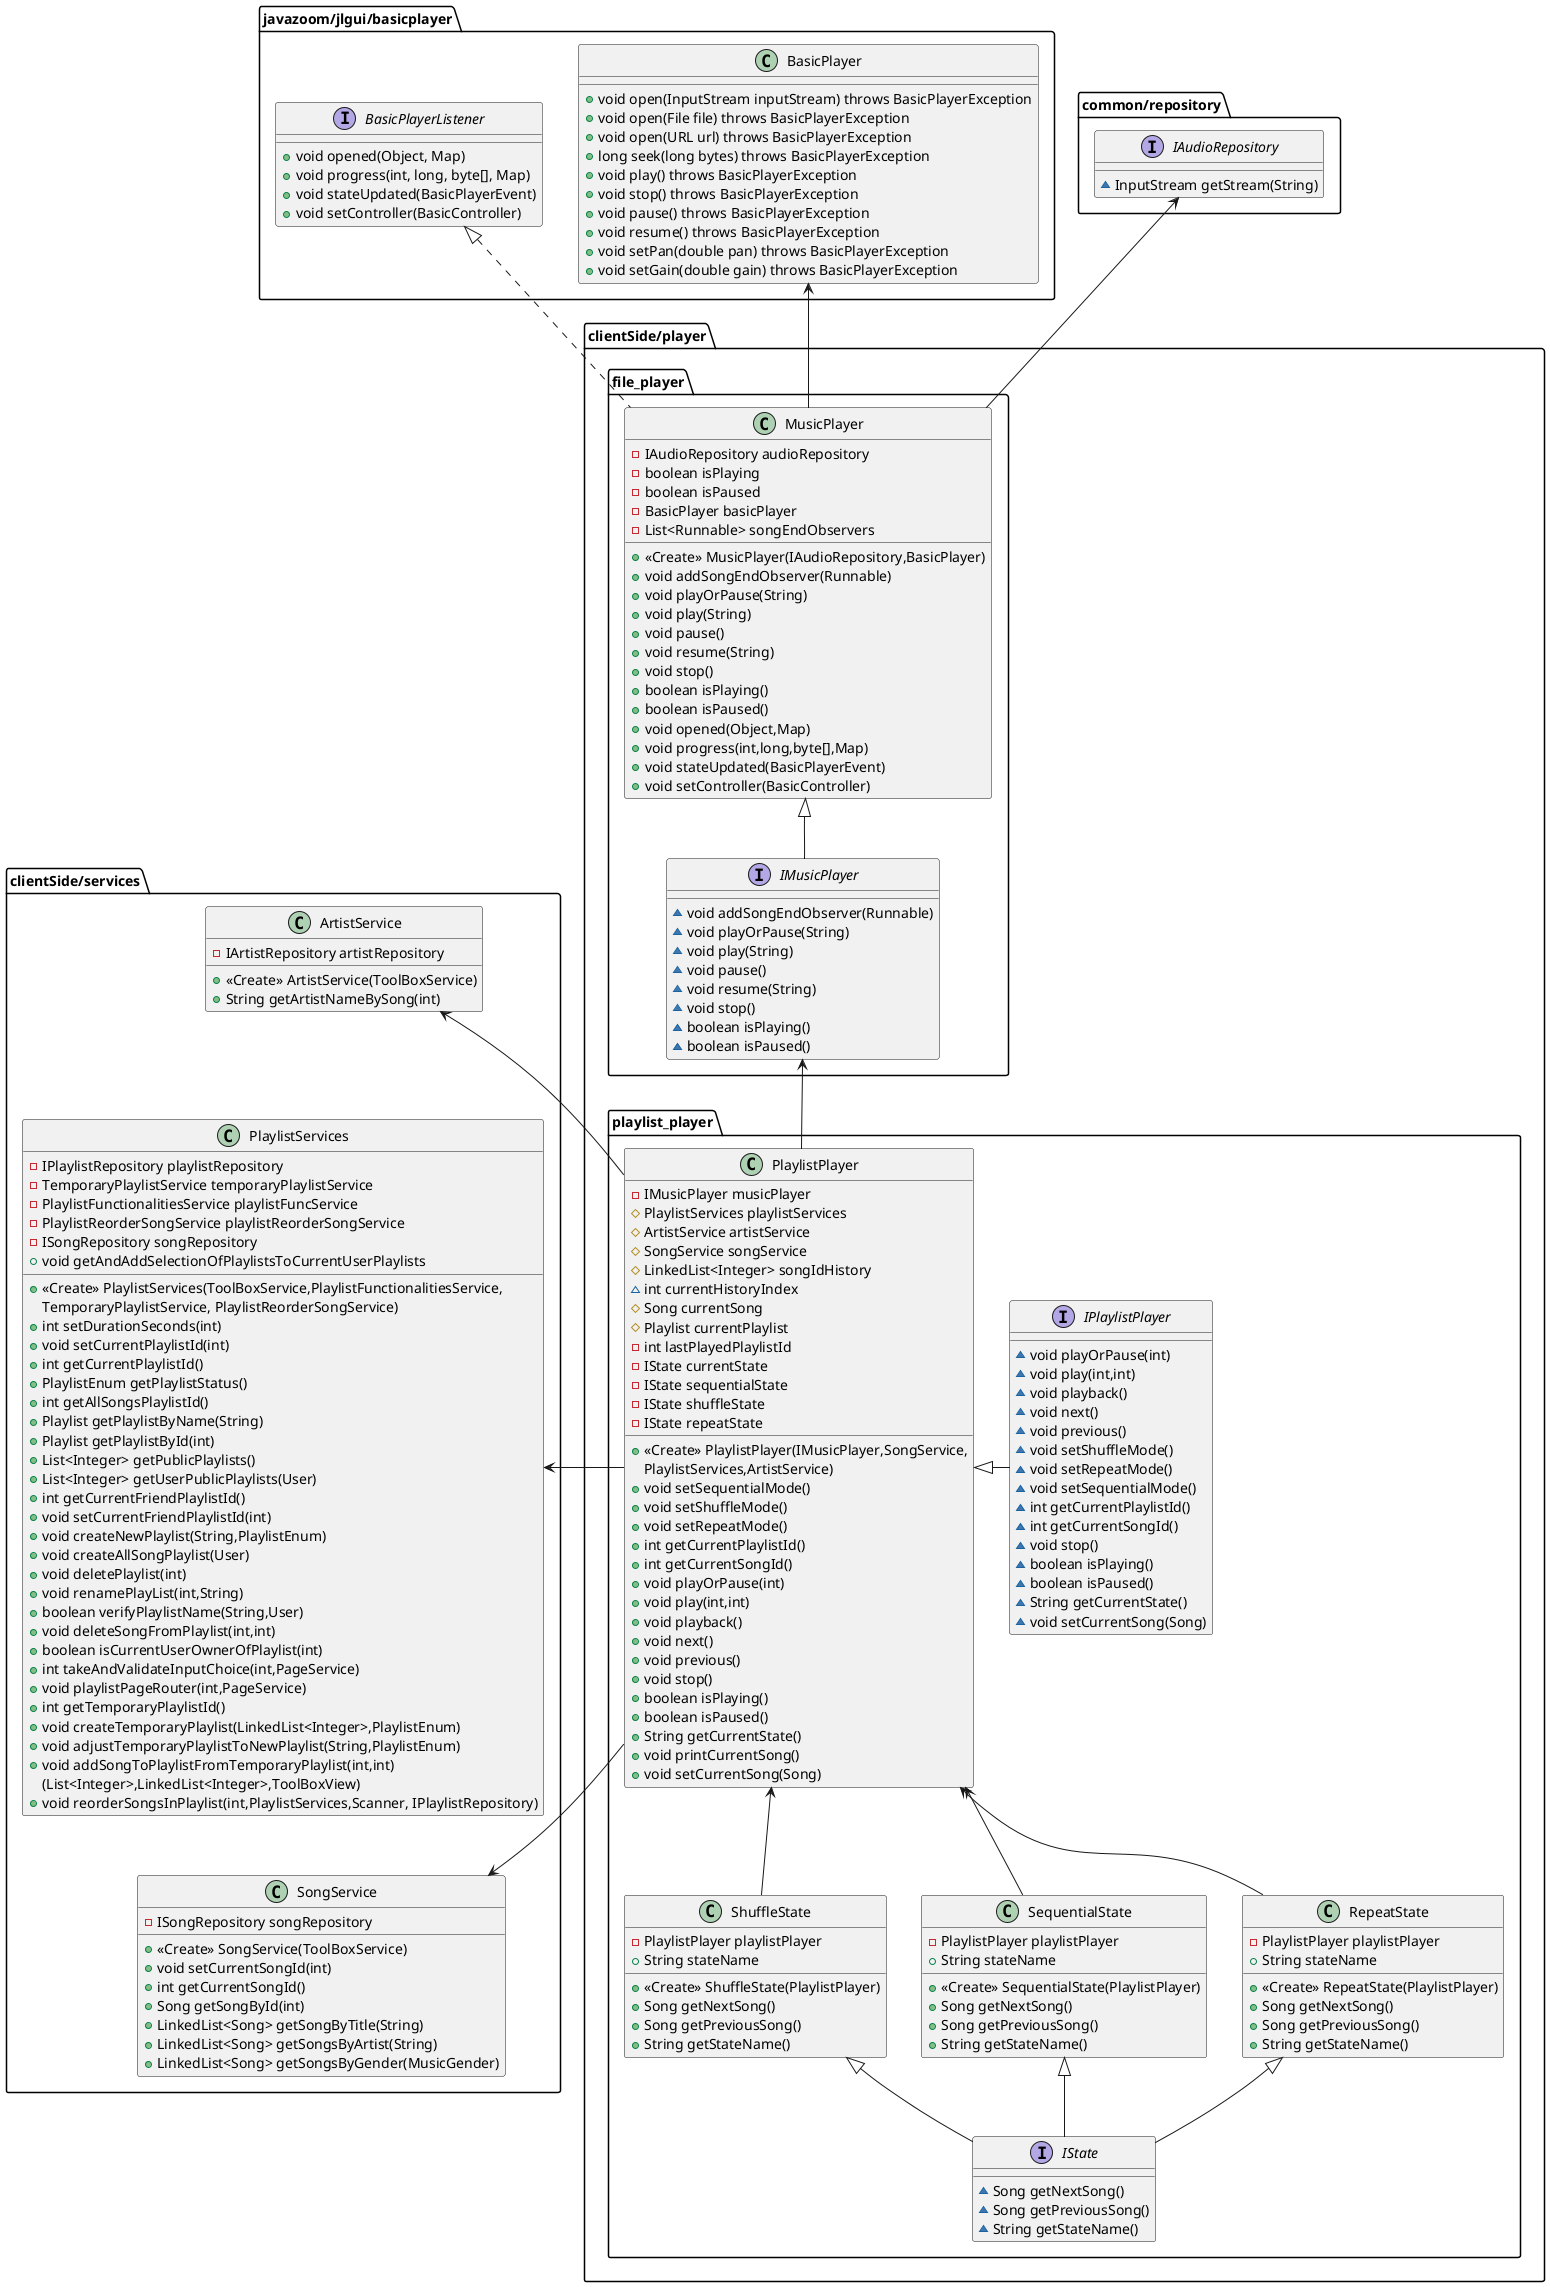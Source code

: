 @startuml

class clientSide/player.playlist_player.PlaylistPlayer {
- IMusicPlayer musicPlayer
# PlaylistServices playlistServices
# ArtistService artistService
# SongService songService
# LinkedList<Integer> songIdHistory
~ int currentHistoryIndex
# Song currentSong
# Playlist currentPlaylist
- int lastPlayedPlaylistId
- IState currentState
- IState sequentialState
- IState shuffleState
- IState repeatState
+ <<Create>> PlaylistPlayer(IMusicPlayer,SongService,
PlaylistServices,ArtistService)
+ void setSequentialMode()
+ void setShuffleMode()
+ void setRepeatMode()
+ int getCurrentPlaylistId()
+ int getCurrentSongId()
+ void playOrPause(int)
+ void play(int,int)
+ void playback()
+ void next()
+ void previous()
+ void stop()
+ boolean isPlaying()
+ boolean isPaused()
+ String getCurrentState()
+ void printCurrentSong()
+ void setCurrentSong(Song)
}

class clientSide/player.playlist_player.RepeatState {
- PlaylistPlayer playlistPlayer
+ String stateName
+ <<Create>> RepeatState(PlaylistPlayer)
+ Song getNextSong()
+ Song getPreviousSong()
+ String getStateName()
}

class clientSide/player.playlist_player.ShuffleState {
- PlaylistPlayer playlistPlayer
+ String stateName
+ <<Create>> ShuffleState(PlaylistPlayer)
+ Song getNextSong()
+ Song getPreviousSong()
+ String getStateName()
}

class clientSide/player.playlist_player.SequentialState {
- PlaylistPlayer playlistPlayer
+ String stateName
+ <<Create>> SequentialState(PlaylistPlayer)
+ Song getNextSong()
+ Song getPreviousSong()
+ String getStateName()
}

interface clientSide/player.playlist_player.IPlaylistPlayer {
~ void playOrPause(int)
~ void play(int,int)
~ void playback()
~ void next()
~ void previous()
~ void setShuffleMode()
~ void setRepeatMode()
~ void setSequentialMode()
~ int getCurrentPlaylistId()
~ int getCurrentSongId()
~ void stop()
~ boolean isPlaying()
~ boolean isPaused()
~ String getCurrentState()
~ void setCurrentSong(Song)
}

interface clientSide/player.playlist_player.IState {
~ Song getNextSong()
~ Song getPreviousSong()
~ String getStateName()
}

interface clientSide/player.file_player.IMusicPlayer {
~ void addSongEndObserver(Runnable)
~ void playOrPause(String)
~ void play(String)
~ void pause()
~ void resume(String)
~ void stop()
~ boolean isPlaying()
~ boolean isPaused()
}

class clientSide/player.file_player.MusicPlayer {
- IAudioRepository audioRepository
- boolean isPlaying
- boolean isPaused
- BasicPlayer basicPlayer
- List<Runnable> songEndObservers
+ <<Create>> MusicPlayer(IAudioRepository,BasicPlayer)
+ void addSongEndObserver(Runnable)
+ void playOrPause(String)
+ void play(String)
+ void pause()
+ void resume(String)
+ void stop()
+ boolean isPlaying()
+ boolean isPaused()
+ void opened(Object,Map)
+ void progress(int,long,byte[],Map)
+ void stateUpdated(BasicPlayerEvent)
+ void setController(BasicController)
}

interface common/repository.IAudioRepository {
~ InputStream getStream(String)
}

class clientSide/services.SongService {
- ISongRepository songRepository
+ <<Create>> SongService(ToolBoxService)
+ void setCurrentSongId(int)
+ int getCurrentSongId()
+ Song getSongById(int)
+ LinkedList<Song> getSongByTitle(String)
+ LinkedList<Song> getSongsByArtist(String)
+ LinkedList<Song> getSongsByGender(MusicGender)
}

class clientSide/services.PlaylistServices {
- IPlaylistRepository playlistRepository
- TemporaryPlaylistService temporaryPlaylistService
- PlaylistFunctionalitiesService playlistFuncService
- PlaylistReorderSongService playlistReorderSongService
- ISongRepository songRepository
+ <<Create>> PlaylistServices(ToolBoxService,PlaylistFunctionalitiesService,
TemporaryPlaylistService, PlaylistReorderSongService)
+ int setDurationSeconds(int)
+ void setCurrentPlaylistId(int)
+ int getCurrentPlaylistId()
+ PlaylistEnum getPlaylistStatus()
+ int getAllSongsPlaylistId()
+ Playlist getPlaylistByName(String)
+ Playlist getPlaylistById(int)
+ List<Integer> getPublicPlaylists()
+ List<Integer> getUserPublicPlaylists(User)
+ int getCurrentFriendPlaylistId()
+ void setCurrentFriendPlaylistId(int)
+ void createNewPlaylist(String,PlaylistEnum)
+ void createAllSongPlaylist(User)
+ void deletePlaylist(int)
+ void renamePlayList(int,String)
+ boolean verifyPlaylistName(String,User)
+ void deleteSongFromPlaylist(int,int)
+ boolean isCurrentUserOwnerOfPlaylist(int)
+ int takeAndValidateInputChoice(int,PageService)
+ void playlistPageRouter(int,PageService)
+ int getTemporaryPlaylistId()
+ void createTemporaryPlaylist(LinkedList<Integer>,PlaylistEnum)
+ void adjustTemporaryPlaylistToNewPlaylist(String,PlaylistEnum)
+ void addSongToPlaylistFromTemporaryPlaylist(int,int)
+ void getAndAddSelectionOfPlaylistsToCurrentUserPlaylists
(List<Integer>,LinkedList<Integer>,ToolBoxView)
+ void reorderSongsInPlaylist(int,PlaylistServices,Scanner, IPlaylistRepository)
}

class clientSide/services.ArtistService {
- IArtistRepository artistRepository
+ <<Create>> ArtistService(ToolBoxService)
+ String getArtistNameBySong(int)
}


package javazoom/jlgui/basicplayer {

    interface BasicPlayerListener {
        + void opened(Object, Map)
        + void progress(int, long, byte[], Map)
        + void stateUpdated(BasicPlayerEvent)
        + void setController(BasicController)
    }
    class BasicPlayer {
        + void open(InputStream inputStream) throws BasicPlayerException
        + void open(File file) throws BasicPlayerException
        + void open(URL url) throws BasicPlayerException
        + long seek(long bytes) throws BasicPlayerException
        + void play() throws BasicPlayerException
        + void stop() throws BasicPlayerException
        + void pause() throws BasicPlayerException
        + void resume() throws BasicPlayerException
        + void setPan(double pan) throws BasicPlayerException
        + void setGain(double gain) throws BasicPlayerException
    }
}


' Relations d'implémentation et dépendances orientées à droite
"clientSide/player.playlist_player.IPlaylistPlayer" -l-|> "clientSide/player.playlist_player.PlaylistPlayer"
"clientSide/player.playlist_player.IState" -u-|> "clientSide/player.playlist_player.RepeatState"
"clientSide/player.playlist_player.IState" -u-|> "clientSide/player.playlist_player.SequentialState"
"clientSide/player.playlist_player.IState" -u-|> "clientSide/player.playlist_player.ShuffleState"

"clientSide/player.file_player.IMusicPlayer" -u-|> "clientSide/player.file_player.MusicPlayer"

"clientSide/player.playlist_player.PlaylistPlayer" -u-> "clientSide/player.file_player.IMusicPlayer"
"clientSide/player.playlist_player.PlaylistPlayer" --> "clientSide/services.SongService"
"clientSide/player.playlist_player.PlaylistPlayer" -l-> "clientSide/services.PlaylistServices"
"clientSide/player.playlist_player.PlaylistPlayer" --> "clientSide/services.ArtistService"

"clientSide/player.playlist_player.RepeatState" -u-> "clientSide/player.playlist_player.PlaylistPlayer"
"clientSide/player.playlist_player.SequentialState" -u-> "clientSide/player.playlist_player.PlaylistPlayer"
"clientSide/player.playlist_player.ShuffleState" -u-> "clientSide/player.playlist_player.PlaylistPlayer"

"clientSide/player.file_player.MusicPlayer" -u-> "common/repository.IAudioRepository"
"javazoom/jlgui/basicplayer.BasicPlayerListener" <|.. "clientSide/player.file_player.MusicPlayer"
"clientSide/player.file_player.MusicPlayer" -l-> "javazoom/jlgui/basicplayer.BasicPlayer"

"clientSide/services.SongService" -[hidden]u-> "clientSide/services.PlaylistServices"
"clientSide/services.PlaylistServices" -[hidden]u-> "clientSide/services.ArtistService"

@enduml